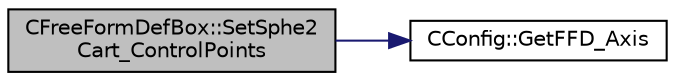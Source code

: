 digraph "CFreeFormDefBox::SetSphe2Cart_ControlPoints"
{
 // LATEX_PDF_SIZE
  edge [fontname="Helvetica",fontsize="10",labelfontname="Helvetica",labelfontsize="10"];
  node [fontname="Helvetica",fontsize="10",shape=record];
  rankdir="LR";
  Node1 [label="CFreeFormDefBox::SetSphe2\lCart_ControlPoints",height=0.2,width=0.4,color="black", fillcolor="grey75", style="filled", fontcolor="black",tooltip="Set Spherical to Cartesians ControlPoints."];
  Node1 -> Node2 [color="midnightblue",fontsize="10",style="solid",fontname="Helvetica"];
  Node2 [label="CConfig::GetFFD_Axis",height=0.2,width=0.4,color="black", fillcolor="white", style="filled",URL="$classCConfig.html#aee960e865ec9805de750956062329d04",tooltip="Get the value of the vector that connects the cartesian axis with a sherical or cylindrical one."];
}
